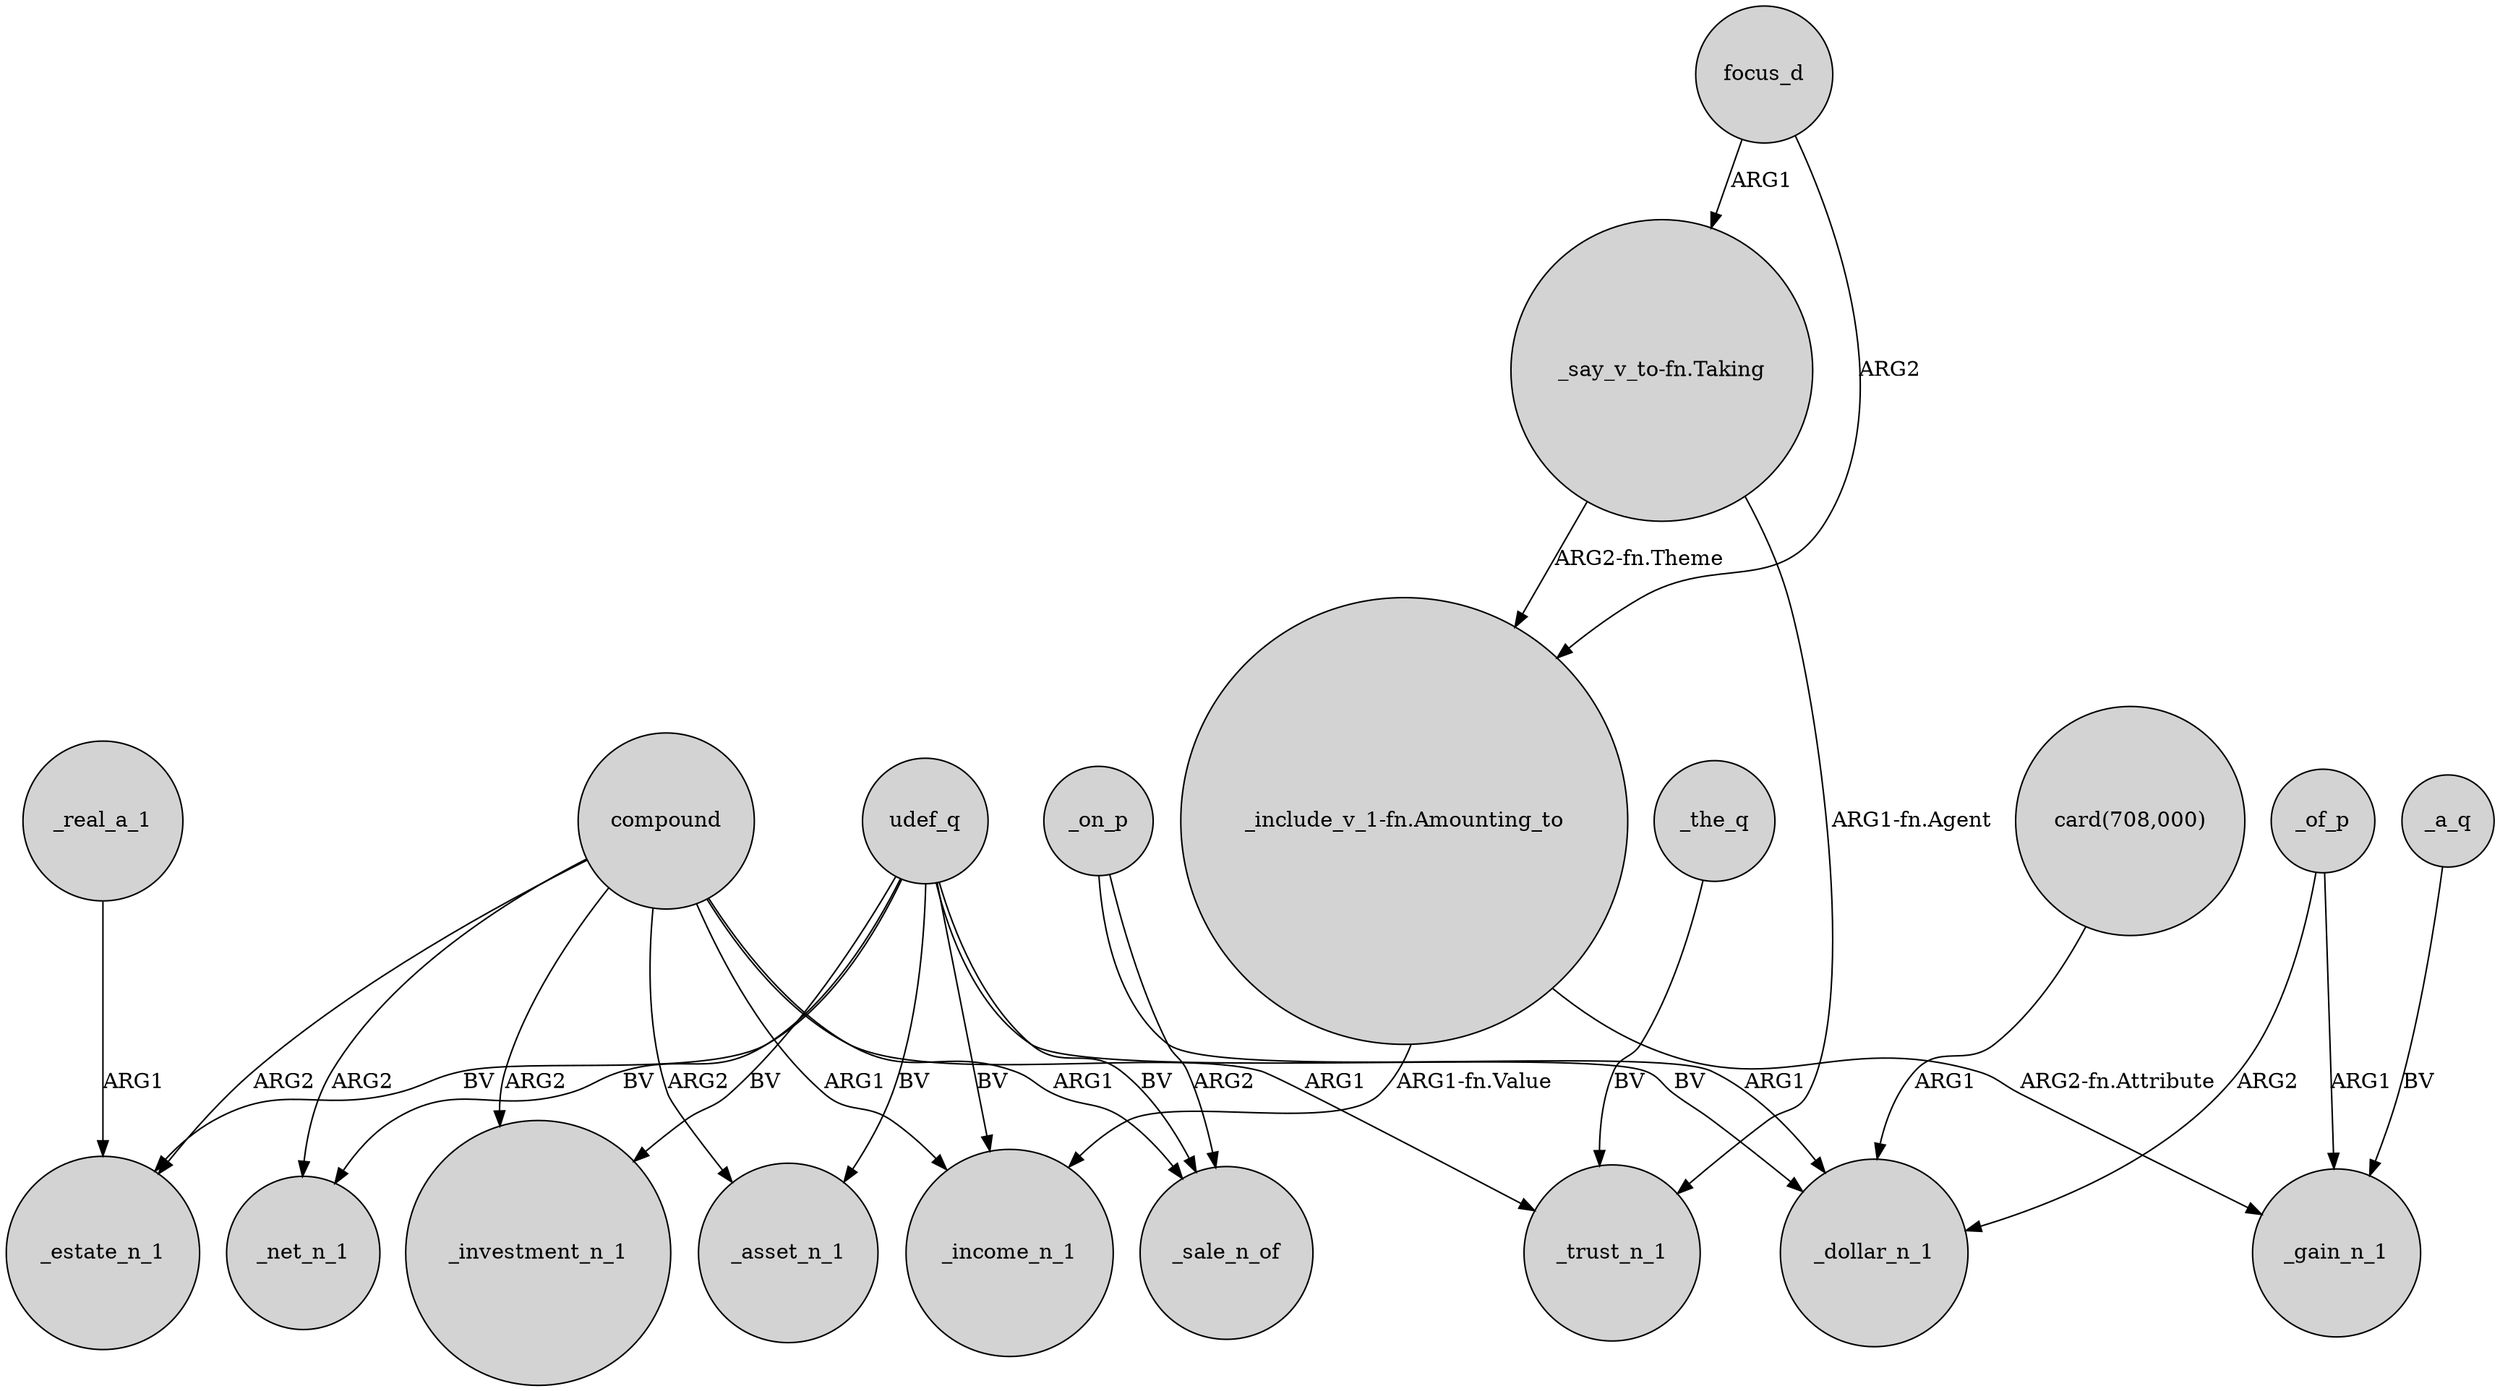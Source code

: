 digraph {
	node [shape=circle style=filled]
	compound -> _net_n_1 [label=ARG2]
	compound -> _asset_n_1 [label=ARG2]
	focus_d -> "_say_v_to-fn.Taking" [label=ARG1]
	_on_p -> _sale_n_of [label=ARG2]
	compound -> _investment_n_1 [label=ARG2]
	_on_p -> _dollar_n_1 [label=ARG1]
	"_say_v_to-fn.Taking" -> _trust_n_1 [label="ARG1-fn.Agent"]
	udef_q -> _income_n_1 [label=BV]
	"card(708,000)" -> _dollar_n_1 [label=ARG1]
	"_say_v_to-fn.Taking" -> "_include_v_1-fn.Amounting_to" [label="ARG2-fn.Theme"]
	"_include_v_1-fn.Amounting_to" -> _gain_n_1 [label="ARG2-fn.Attribute"]
	udef_q -> _sale_n_of [label=BV]
	compound -> _estate_n_1 [label=ARG2]
	udef_q -> _asset_n_1 [label=BV]
	_of_p -> _gain_n_1 [label=ARG1]
	_the_q -> _trust_n_1 [label=BV]
	compound -> _income_n_1 [label=ARG1]
	"_include_v_1-fn.Amounting_to" -> _income_n_1 [label="ARG1-fn.Value"]
	udef_q -> _net_n_1 [label=BV]
	compound -> _trust_n_1 [label=ARG1]
	udef_q -> _dollar_n_1 [label=BV]
	_a_q -> _gain_n_1 [label=BV]
	udef_q -> _investment_n_1 [label=BV]
	_real_a_1 -> _estate_n_1 [label=ARG1]
	udef_q -> _estate_n_1 [label=BV]
	focus_d -> "_include_v_1-fn.Amounting_to" [label=ARG2]
	_of_p -> _dollar_n_1 [label=ARG2]
	compound -> _sale_n_of [label=ARG1]
}
